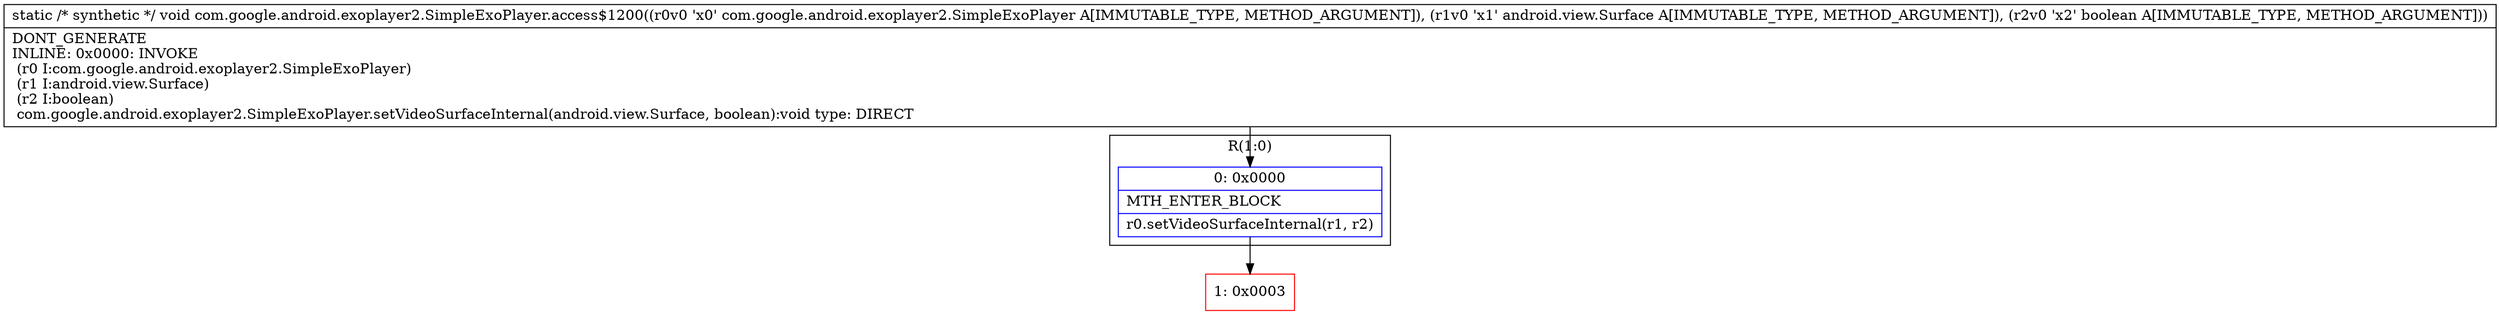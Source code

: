digraph "CFG forcom.google.android.exoplayer2.SimpleExoPlayer.access$1200(Lcom\/google\/android\/exoplayer2\/SimpleExoPlayer;Landroid\/view\/Surface;Z)V" {
subgraph cluster_Region_1979417931 {
label = "R(1:0)";
node [shape=record,color=blue];
Node_0 [shape=record,label="{0\:\ 0x0000|MTH_ENTER_BLOCK\l|r0.setVideoSurfaceInternal(r1, r2)\l}"];
}
Node_1 [shape=record,color=red,label="{1\:\ 0x0003}"];
MethodNode[shape=record,label="{static \/* synthetic *\/ void com.google.android.exoplayer2.SimpleExoPlayer.access$1200((r0v0 'x0' com.google.android.exoplayer2.SimpleExoPlayer A[IMMUTABLE_TYPE, METHOD_ARGUMENT]), (r1v0 'x1' android.view.Surface A[IMMUTABLE_TYPE, METHOD_ARGUMENT]), (r2v0 'x2' boolean A[IMMUTABLE_TYPE, METHOD_ARGUMENT]))  | DONT_GENERATE\lINLINE: 0x0000: INVOKE  \l  (r0 I:com.google.android.exoplayer2.SimpleExoPlayer)\l  (r1 I:android.view.Surface)\l  (r2 I:boolean)\l com.google.android.exoplayer2.SimpleExoPlayer.setVideoSurfaceInternal(android.view.Surface, boolean):void type: DIRECT\l}"];
MethodNode -> Node_0;
Node_0 -> Node_1;
}

